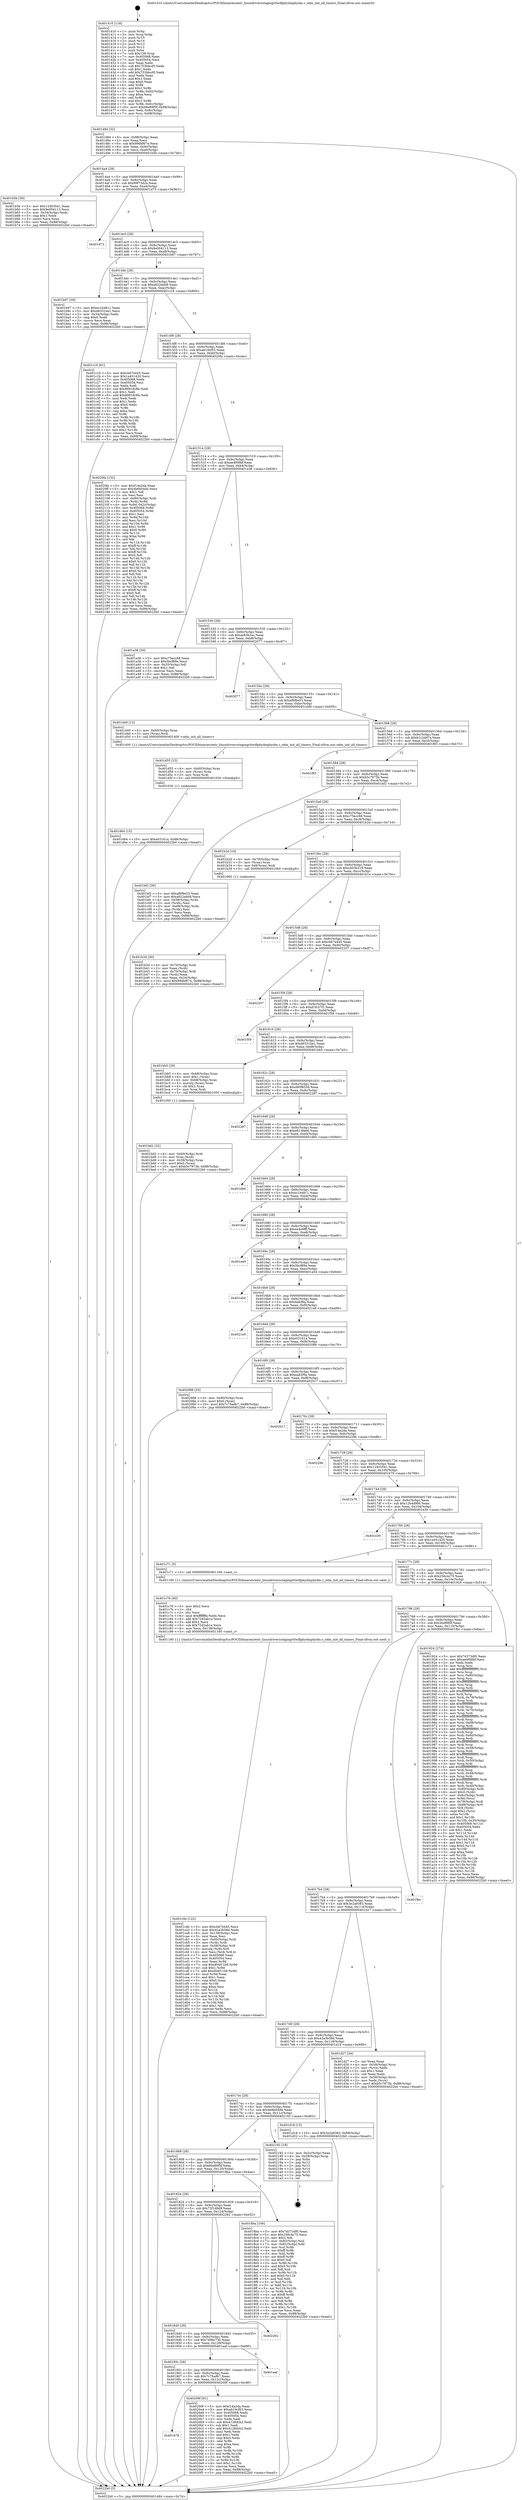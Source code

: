 digraph "0x401410" {
  label = "0x401410 (/mnt/c/Users/mathe/Desktop/tcc/POCII/binaries/extr_linuxdriversstagingrtlwifiphydmphydm.c_odm_init_all_timers_Final-ollvm.out::main(0))"
  labelloc = "t"
  node[shape=record]

  Entry [label="",width=0.3,height=0.3,shape=circle,fillcolor=black,style=filled]
  "0x401484" [label="{
     0x401484 [32]\l
     | [instrs]\l
     &nbsp;&nbsp;0x401484 \<+6\>: mov -0x88(%rbp),%eax\l
     &nbsp;&nbsp;0x40148a \<+2\>: mov %eax,%ecx\l
     &nbsp;&nbsp;0x40148c \<+6\>: sub $0x99dbf674,%ecx\l
     &nbsp;&nbsp;0x401492 \<+6\>: mov %eax,-0x9c(%rbp)\l
     &nbsp;&nbsp;0x401498 \<+6\>: mov %ecx,-0xa0(%rbp)\l
     &nbsp;&nbsp;0x40149e \<+6\>: je 0000000000401b5b \<main+0x74b\>\l
  }"]
  "0x401b5b" [label="{
     0x401b5b [30]\l
     | [instrs]\l
     &nbsp;&nbsp;0x401b5b \<+5\>: mov $0x12403541,%eax\l
     &nbsp;&nbsp;0x401b60 \<+5\>: mov $0x9e004113,%ecx\l
     &nbsp;&nbsp;0x401b65 \<+3\>: mov -0x34(%rbp),%edx\l
     &nbsp;&nbsp;0x401b68 \<+3\>: cmp $0x1,%edx\l
     &nbsp;&nbsp;0x401b6b \<+3\>: cmovl %ecx,%eax\l
     &nbsp;&nbsp;0x401b6e \<+6\>: mov %eax,-0x88(%rbp)\l
     &nbsp;&nbsp;0x401b74 \<+5\>: jmp 00000000004022b0 \<main+0xea0\>\l
  }"]
  "0x4014a4" [label="{
     0x4014a4 [28]\l
     | [instrs]\l
     &nbsp;&nbsp;0x4014a4 \<+5\>: jmp 00000000004014a9 \<main+0x99\>\l
     &nbsp;&nbsp;0x4014a9 \<+6\>: mov -0x9c(%rbp),%eax\l
     &nbsp;&nbsp;0x4014af \<+5\>: sub $0x99f73d2a,%eax\l
     &nbsp;&nbsp;0x4014b4 \<+6\>: mov %eax,-0xa4(%rbp)\l
     &nbsp;&nbsp;0x4014ba \<+6\>: je 0000000000401d73 \<main+0x963\>\l
  }"]
  Exit [label="",width=0.3,height=0.3,shape=circle,fillcolor=black,style=filled,peripheries=2]
  "0x401d73" [label="{
     0x401d73\l
  }", style=dashed]
  "0x4014c0" [label="{
     0x4014c0 [28]\l
     | [instrs]\l
     &nbsp;&nbsp;0x4014c0 \<+5\>: jmp 00000000004014c5 \<main+0xb5\>\l
     &nbsp;&nbsp;0x4014c5 \<+6\>: mov -0x9c(%rbp),%eax\l
     &nbsp;&nbsp;0x4014cb \<+5\>: sub $0x9e004113,%eax\l
     &nbsp;&nbsp;0x4014d0 \<+6\>: mov %eax,-0xa8(%rbp)\l
     &nbsp;&nbsp;0x4014d6 \<+6\>: je 0000000000401b97 \<main+0x787\>\l
  }"]
  "0x401878" [label="{
     0x401878\l
  }", style=dashed]
  "0x401b97" [label="{
     0x401b97 [30]\l
     | [instrs]\l
     &nbsp;&nbsp;0x401b97 \<+5\>: mov $0xec1b4811,%eax\l
     &nbsp;&nbsp;0x401b9c \<+5\>: mov $0xd6331be1,%ecx\l
     &nbsp;&nbsp;0x401ba1 \<+3\>: mov -0x34(%rbp),%edx\l
     &nbsp;&nbsp;0x401ba4 \<+3\>: cmp $0x0,%edx\l
     &nbsp;&nbsp;0x401ba7 \<+3\>: cmove %ecx,%eax\l
     &nbsp;&nbsp;0x401baa \<+6\>: mov %eax,-0x88(%rbp)\l
     &nbsp;&nbsp;0x401bb0 \<+5\>: jmp 00000000004022b0 \<main+0xea0\>\l
  }"]
  "0x4014dc" [label="{
     0x4014dc [28]\l
     | [instrs]\l
     &nbsp;&nbsp;0x4014dc \<+5\>: jmp 00000000004014e1 \<main+0xd1\>\l
     &nbsp;&nbsp;0x4014e1 \<+6\>: mov -0x9c(%rbp),%eax\l
     &nbsp;&nbsp;0x4014e7 \<+5\>: sub $0xa822eb08,%eax\l
     &nbsp;&nbsp;0x4014ec \<+6\>: mov %eax,-0xac(%rbp)\l
     &nbsp;&nbsp;0x4014f2 \<+6\>: je 0000000000401c16 \<main+0x806\>\l
  }"]
  "0x40209f" [label="{
     0x40209f [91]\l
     | [instrs]\l
     &nbsp;&nbsp;0x40209f \<+5\>: mov $0xf14a2da,%eax\l
     &nbsp;&nbsp;0x4020a4 \<+5\>: mov $0xab19cf53,%ecx\l
     &nbsp;&nbsp;0x4020a9 \<+7\>: mov 0x405068,%edx\l
     &nbsp;&nbsp;0x4020b0 \<+7\>: mov 0x405054,%esi\l
     &nbsp;&nbsp;0x4020b7 \<+2\>: mov %edx,%edi\l
     &nbsp;&nbsp;0x4020b9 \<+6\>: sub $0x4128dcb2,%edi\l
     &nbsp;&nbsp;0x4020bf \<+3\>: sub $0x1,%edi\l
     &nbsp;&nbsp;0x4020c2 \<+6\>: add $0x4128dcb2,%edi\l
     &nbsp;&nbsp;0x4020c8 \<+3\>: imul %edi,%edx\l
     &nbsp;&nbsp;0x4020cb \<+3\>: and $0x1,%edx\l
     &nbsp;&nbsp;0x4020ce \<+3\>: cmp $0x0,%edx\l
     &nbsp;&nbsp;0x4020d1 \<+4\>: sete %r8b\l
     &nbsp;&nbsp;0x4020d5 \<+3\>: cmp $0xa,%esi\l
     &nbsp;&nbsp;0x4020d8 \<+4\>: setl %r9b\l
     &nbsp;&nbsp;0x4020dc \<+3\>: mov %r8b,%r10b\l
     &nbsp;&nbsp;0x4020df \<+3\>: and %r9b,%r10b\l
     &nbsp;&nbsp;0x4020e2 \<+3\>: xor %r9b,%r8b\l
     &nbsp;&nbsp;0x4020e5 \<+3\>: or %r8b,%r10b\l
     &nbsp;&nbsp;0x4020e8 \<+4\>: test $0x1,%r10b\l
     &nbsp;&nbsp;0x4020ec \<+3\>: cmovne %ecx,%eax\l
     &nbsp;&nbsp;0x4020ef \<+6\>: mov %eax,-0x88(%rbp)\l
     &nbsp;&nbsp;0x4020f5 \<+5\>: jmp 00000000004022b0 \<main+0xea0\>\l
  }"]
  "0x401c16" [label="{
     0x401c16 [91]\l
     | [instrs]\l
     &nbsp;&nbsp;0x401c16 \<+5\>: mov $0xcb67e445,%eax\l
     &nbsp;&nbsp;0x401c1b \<+5\>: mov $0x1a451420,%ecx\l
     &nbsp;&nbsp;0x401c20 \<+7\>: mov 0x405068,%edx\l
     &nbsp;&nbsp;0x401c27 \<+7\>: mov 0x405054,%esi\l
     &nbsp;&nbsp;0x401c2e \<+2\>: mov %edx,%edi\l
     &nbsp;&nbsp;0x401c30 \<+6\>: sub $0x89918c8b,%edi\l
     &nbsp;&nbsp;0x401c36 \<+3\>: sub $0x1,%edi\l
     &nbsp;&nbsp;0x401c39 \<+6\>: add $0x89918c8b,%edi\l
     &nbsp;&nbsp;0x401c3f \<+3\>: imul %edi,%edx\l
     &nbsp;&nbsp;0x401c42 \<+3\>: and $0x1,%edx\l
     &nbsp;&nbsp;0x401c45 \<+3\>: cmp $0x0,%edx\l
     &nbsp;&nbsp;0x401c48 \<+4\>: sete %r8b\l
     &nbsp;&nbsp;0x401c4c \<+3\>: cmp $0xa,%esi\l
     &nbsp;&nbsp;0x401c4f \<+4\>: setl %r9b\l
     &nbsp;&nbsp;0x401c53 \<+3\>: mov %r8b,%r10b\l
     &nbsp;&nbsp;0x401c56 \<+3\>: and %r9b,%r10b\l
     &nbsp;&nbsp;0x401c59 \<+3\>: xor %r9b,%r8b\l
     &nbsp;&nbsp;0x401c5c \<+3\>: or %r8b,%r10b\l
     &nbsp;&nbsp;0x401c5f \<+4\>: test $0x1,%r10b\l
     &nbsp;&nbsp;0x401c63 \<+3\>: cmovne %ecx,%eax\l
     &nbsp;&nbsp;0x401c66 \<+6\>: mov %eax,-0x88(%rbp)\l
     &nbsp;&nbsp;0x401c6c \<+5\>: jmp 00000000004022b0 \<main+0xea0\>\l
  }"]
  "0x4014f8" [label="{
     0x4014f8 [28]\l
     | [instrs]\l
     &nbsp;&nbsp;0x4014f8 \<+5\>: jmp 00000000004014fd \<main+0xed\>\l
     &nbsp;&nbsp;0x4014fd \<+6\>: mov -0x9c(%rbp),%eax\l
     &nbsp;&nbsp;0x401503 \<+5\>: sub $0xab19cf53,%eax\l
     &nbsp;&nbsp;0x401508 \<+6\>: mov %eax,-0xb0(%rbp)\l
     &nbsp;&nbsp;0x40150e \<+6\>: je 00000000004020fa \<main+0xcea\>\l
  }"]
  "0x40185c" [label="{
     0x40185c [28]\l
     | [instrs]\l
     &nbsp;&nbsp;0x40185c \<+5\>: jmp 0000000000401861 \<main+0x451\>\l
     &nbsp;&nbsp;0x401861 \<+6\>: mov -0x9c(%rbp),%eax\l
     &nbsp;&nbsp;0x401867 \<+5\>: sub $0x7c75adb7,%eax\l
     &nbsp;&nbsp;0x40186c \<+6\>: mov %eax,-0x12c(%rbp)\l
     &nbsp;&nbsp;0x401872 \<+6\>: je 000000000040209f \<main+0xc8f\>\l
  }"]
  "0x4020fa" [label="{
     0x4020fa [152]\l
     | [instrs]\l
     &nbsp;&nbsp;0x4020fa \<+5\>: mov $0xf14a2da,%eax\l
     &nbsp;&nbsp;0x4020ff \<+5\>: mov $0x4b6b04dd,%ecx\l
     &nbsp;&nbsp;0x402104 \<+2\>: mov $0x1,%dl\l
     &nbsp;&nbsp;0x402106 \<+2\>: xor %esi,%esi\l
     &nbsp;&nbsp;0x402108 \<+4\>: mov -0x80(%rbp),%rdi\l
     &nbsp;&nbsp;0x40210c \<+3\>: mov (%rdi),%r8d\l
     &nbsp;&nbsp;0x40210f \<+4\>: mov %r8d,-0x2c(%rbp)\l
     &nbsp;&nbsp;0x402113 \<+8\>: mov 0x405068,%r8d\l
     &nbsp;&nbsp;0x40211b \<+8\>: mov 0x405054,%r9d\l
     &nbsp;&nbsp;0x402123 \<+3\>: sub $0x1,%esi\l
     &nbsp;&nbsp;0x402126 \<+3\>: mov %r8d,%r10d\l
     &nbsp;&nbsp;0x402129 \<+3\>: add %esi,%r10d\l
     &nbsp;&nbsp;0x40212c \<+4\>: imul %r10d,%r8d\l
     &nbsp;&nbsp;0x402130 \<+4\>: and $0x1,%r8d\l
     &nbsp;&nbsp;0x402134 \<+4\>: cmp $0x0,%r8d\l
     &nbsp;&nbsp;0x402138 \<+4\>: sete %r11b\l
     &nbsp;&nbsp;0x40213c \<+4\>: cmp $0xa,%r9d\l
     &nbsp;&nbsp;0x402140 \<+3\>: setl %bl\l
     &nbsp;&nbsp;0x402143 \<+3\>: mov %r11b,%r14b\l
     &nbsp;&nbsp;0x402146 \<+4\>: xor $0xff,%r14b\l
     &nbsp;&nbsp;0x40214a \<+3\>: mov %bl,%r15b\l
     &nbsp;&nbsp;0x40214d \<+4\>: xor $0xff,%r15b\l
     &nbsp;&nbsp;0x402151 \<+3\>: xor $0x0,%dl\l
     &nbsp;&nbsp;0x402154 \<+3\>: mov %r14b,%r12b\l
     &nbsp;&nbsp;0x402157 \<+4\>: and $0x0,%r12b\l
     &nbsp;&nbsp;0x40215b \<+3\>: and %dl,%r11b\l
     &nbsp;&nbsp;0x40215e \<+3\>: mov %r15b,%r13b\l
     &nbsp;&nbsp;0x402161 \<+4\>: and $0x0,%r13b\l
     &nbsp;&nbsp;0x402165 \<+2\>: and %dl,%bl\l
     &nbsp;&nbsp;0x402167 \<+3\>: or %r11b,%r12b\l
     &nbsp;&nbsp;0x40216a \<+3\>: or %bl,%r13b\l
     &nbsp;&nbsp;0x40216d \<+3\>: xor %r13b,%r12b\l
     &nbsp;&nbsp;0x402170 \<+3\>: or %r15b,%r14b\l
     &nbsp;&nbsp;0x402173 \<+4\>: xor $0xff,%r14b\l
     &nbsp;&nbsp;0x402177 \<+3\>: or $0x0,%dl\l
     &nbsp;&nbsp;0x40217a \<+3\>: and %dl,%r14b\l
     &nbsp;&nbsp;0x40217d \<+3\>: or %r14b,%r12b\l
     &nbsp;&nbsp;0x402180 \<+4\>: test $0x1,%r12b\l
     &nbsp;&nbsp;0x402184 \<+3\>: cmovne %ecx,%eax\l
     &nbsp;&nbsp;0x402187 \<+6\>: mov %eax,-0x88(%rbp)\l
     &nbsp;&nbsp;0x40218d \<+5\>: jmp 00000000004022b0 \<main+0xea0\>\l
  }"]
  "0x401514" [label="{
     0x401514 [28]\l
     | [instrs]\l
     &nbsp;&nbsp;0x401514 \<+5\>: jmp 0000000000401519 \<main+0x109\>\l
     &nbsp;&nbsp;0x401519 \<+6\>: mov -0x9c(%rbp),%eax\l
     &nbsp;&nbsp;0x40151f \<+5\>: sub $0xae4f09bf,%eax\l
     &nbsp;&nbsp;0x401524 \<+6\>: mov %eax,-0xb4(%rbp)\l
     &nbsp;&nbsp;0x40152a \<+6\>: je 0000000000401a36 \<main+0x626\>\l
  }"]
  "0x401aaf" [label="{
     0x401aaf\l
  }", style=dashed]
  "0x401a36" [label="{
     0x401a36 [30]\l
     | [instrs]\l
     &nbsp;&nbsp;0x401a36 \<+5\>: mov $0xc75ecc68,%eax\l
     &nbsp;&nbsp;0x401a3b \<+5\>: mov $0x5bcf89e,%ecx\l
     &nbsp;&nbsp;0x401a40 \<+3\>: mov -0x35(%rbp),%dl\l
     &nbsp;&nbsp;0x401a43 \<+3\>: test $0x1,%dl\l
     &nbsp;&nbsp;0x401a46 \<+3\>: cmovne %ecx,%eax\l
     &nbsp;&nbsp;0x401a49 \<+6\>: mov %eax,-0x88(%rbp)\l
     &nbsp;&nbsp;0x401a4f \<+5\>: jmp 00000000004022b0 \<main+0xea0\>\l
  }"]
  "0x401530" [label="{
     0x401530 [28]\l
     | [instrs]\l
     &nbsp;&nbsp;0x401530 \<+5\>: jmp 0000000000401535 \<main+0x125\>\l
     &nbsp;&nbsp;0x401535 \<+6\>: mov -0x9c(%rbp),%eax\l
     &nbsp;&nbsp;0x40153b \<+5\>: sub $0xae65b3ac,%eax\l
     &nbsp;&nbsp;0x401540 \<+6\>: mov %eax,-0xb8(%rbp)\l
     &nbsp;&nbsp;0x401546 \<+6\>: je 0000000000402077 \<main+0xc67\>\l
  }"]
  "0x401840" [label="{
     0x401840 [28]\l
     | [instrs]\l
     &nbsp;&nbsp;0x401840 \<+5\>: jmp 0000000000401845 \<main+0x435\>\l
     &nbsp;&nbsp;0x401845 \<+6\>: mov -0x9c(%rbp),%eax\l
     &nbsp;&nbsp;0x40184b \<+5\>: sub $0x749bc730,%eax\l
     &nbsp;&nbsp;0x401850 \<+6\>: mov %eax,-0x128(%rbp)\l
     &nbsp;&nbsp;0x401856 \<+6\>: je 0000000000401aaf \<main+0x69f\>\l
  }"]
  "0x402077" [label="{
     0x402077\l
  }", style=dashed]
  "0x40154c" [label="{
     0x40154c [28]\l
     | [instrs]\l
     &nbsp;&nbsp;0x40154c \<+5\>: jmp 0000000000401551 \<main+0x141\>\l
     &nbsp;&nbsp;0x401551 \<+6\>: mov -0x9c(%rbp),%eax\l
     &nbsp;&nbsp;0x401557 \<+5\>: sub $0xaf6f6e53,%eax\l
     &nbsp;&nbsp;0x40155c \<+6\>: mov %eax,-0xbc(%rbp)\l
     &nbsp;&nbsp;0x401562 \<+6\>: je 0000000000401d49 \<main+0x939\>\l
  }"]
  "0x402262" [label="{
     0x402262\l
  }", style=dashed]
  "0x401d49" [label="{
     0x401d49 [12]\l
     | [instrs]\l
     &nbsp;&nbsp;0x401d49 \<+4\>: mov -0x60(%rbp),%rax\l
     &nbsp;&nbsp;0x401d4d \<+3\>: mov (%rax),%rdi\l
     &nbsp;&nbsp;0x401d50 \<+5\>: call 0000000000401400 \<odm_init_all_timers\>\l
     | [calls]\l
     &nbsp;&nbsp;0x401400 \{1\} (/mnt/c/Users/mathe/Desktop/tcc/POCII/binaries/extr_linuxdriversstagingrtlwifiphydmphydm.c_odm_init_all_timers_Final-ollvm.out::odm_init_all_timers)\l
  }"]
  "0x401568" [label="{
     0x401568 [28]\l
     | [instrs]\l
     &nbsp;&nbsp;0x401568 \<+5\>: jmp 000000000040156d \<main+0x15d\>\l
     &nbsp;&nbsp;0x40156d \<+6\>: mov -0x9c(%rbp),%eax\l
     &nbsp;&nbsp;0x401573 \<+5\>: sub $0xb1c2dd7a,%eax\l
     &nbsp;&nbsp;0x401578 \<+6\>: mov %eax,-0xc0(%rbp)\l
     &nbsp;&nbsp;0x40157e \<+6\>: je 0000000000401f83 \<main+0xb73\>\l
  }"]
  "0x401d64" [label="{
     0x401d64 [15]\l
     | [instrs]\l
     &nbsp;&nbsp;0x401d64 \<+10\>: movl $0xe03161a,-0x88(%rbp)\l
     &nbsp;&nbsp;0x401d6e \<+5\>: jmp 00000000004022b0 \<main+0xea0\>\l
  }"]
  "0x401f83" [label="{
     0x401f83\l
  }", style=dashed]
  "0x401584" [label="{
     0x401584 [28]\l
     | [instrs]\l
     &nbsp;&nbsp;0x401584 \<+5\>: jmp 0000000000401589 \<main+0x179\>\l
     &nbsp;&nbsp;0x401589 \<+6\>: mov -0x9c(%rbp),%eax\l
     &nbsp;&nbsp;0x40158f \<+5\>: sub $0xb5c7973b,%eax\l
     &nbsp;&nbsp;0x401594 \<+6\>: mov %eax,-0xc4(%rbp)\l
     &nbsp;&nbsp;0x40159a \<+6\>: je 0000000000401bf2 \<main+0x7e2\>\l
  }"]
  "0x401d55" [label="{
     0x401d55 [15]\l
     | [instrs]\l
     &nbsp;&nbsp;0x401d55 \<+4\>: mov -0x60(%rbp),%rax\l
     &nbsp;&nbsp;0x401d59 \<+3\>: mov (%rax),%rax\l
     &nbsp;&nbsp;0x401d5c \<+3\>: mov %rax,%rdi\l
     &nbsp;&nbsp;0x401d5f \<+5\>: call 0000000000401030 \<free@plt\>\l
     | [calls]\l
     &nbsp;&nbsp;0x401030 \{1\} (unknown)\l
  }"]
  "0x401bf2" [label="{
     0x401bf2 [36]\l
     | [instrs]\l
     &nbsp;&nbsp;0x401bf2 \<+5\>: mov $0xaf6f6e53,%eax\l
     &nbsp;&nbsp;0x401bf7 \<+5\>: mov $0xa822eb08,%ecx\l
     &nbsp;&nbsp;0x401bfc \<+4\>: mov -0x58(%rbp),%rdx\l
     &nbsp;&nbsp;0x401c00 \<+2\>: mov (%rdx),%esi\l
     &nbsp;&nbsp;0x401c02 \<+4\>: mov -0x68(%rbp),%rdx\l
     &nbsp;&nbsp;0x401c06 \<+2\>: cmp (%rdx),%esi\l
     &nbsp;&nbsp;0x401c08 \<+3\>: cmovl %ecx,%eax\l
     &nbsp;&nbsp;0x401c0b \<+6\>: mov %eax,-0x88(%rbp)\l
     &nbsp;&nbsp;0x401c11 \<+5\>: jmp 00000000004022b0 \<main+0xea0\>\l
  }"]
  "0x4015a0" [label="{
     0x4015a0 [28]\l
     | [instrs]\l
     &nbsp;&nbsp;0x4015a0 \<+5\>: jmp 00000000004015a5 \<main+0x195\>\l
     &nbsp;&nbsp;0x4015a5 \<+6\>: mov -0x9c(%rbp),%eax\l
     &nbsp;&nbsp;0x4015ab \<+5\>: sub $0xc75ecc68,%eax\l
     &nbsp;&nbsp;0x4015b0 \<+6\>: mov %eax,-0xc8(%rbp)\l
     &nbsp;&nbsp;0x4015b6 \<+6\>: je 0000000000401b2d \<main+0x71d\>\l
  }"]
  "0x401c9e" [label="{
     0x401c9e [122]\l
     | [instrs]\l
     &nbsp;&nbsp;0x401c9e \<+5\>: mov $0xcb67e445,%ecx\l
     &nbsp;&nbsp;0x401ca3 \<+5\>: mov $0x42a3b58d,%edx\l
     &nbsp;&nbsp;0x401ca8 \<+6\>: mov -0x138(%rbp),%esi\l
     &nbsp;&nbsp;0x401cae \<+3\>: imul %eax,%esi\l
     &nbsp;&nbsp;0x401cb1 \<+4\>: mov -0x60(%rbp),%rdi\l
     &nbsp;&nbsp;0x401cb5 \<+3\>: mov (%rdi),%rdi\l
     &nbsp;&nbsp;0x401cb8 \<+4\>: mov -0x58(%rbp),%r8\l
     &nbsp;&nbsp;0x401cbc \<+3\>: movslq (%r8),%r8\l
     &nbsp;&nbsp;0x401cbf \<+4\>: mov %esi,(%rdi,%r8,4)\l
     &nbsp;&nbsp;0x401cc3 \<+7\>: mov 0x405068,%eax\l
     &nbsp;&nbsp;0x401cca \<+7\>: mov 0x405054,%esi\l
     &nbsp;&nbsp;0x401cd1 \<+3\>: mov %eax,%r9d\l
     &nbsp;&nbsp;0x401cd4 \<+7\>: sub $0xd04f11b9,%r9d\l
     &nbsp;&nbsp;0x401cdb \<+4\>: sub $0x1,%r9d\l
     &nbsp;&nbsp;0x401cdf \<+7\>: add $0xd04f11b9,%r9d\l
     &nbsp;&nbsp;0x401ce6 \<+4\>: imul %r9d,%eax\l
     &nbsp;&nbsp;0x401cea \<+3\>: and $0x1,%eax\l
     &nbsp;&nbsp;0x401ced \<+3\>: cmp $0x0,%eax\l
     &nbsp;&nbsp;0x401cf0 \<+4\>: sete %r10b\l
     &nbsp;&nbsp;0x401cf4 \<+3\>: cmp $0xa,%esi\l
     &nbsp;&nbsp;0x401cf7 \<+4\>: setl %r11b\l
     &nbsp;&nbsp;0x401cfb \<+3\>: mov %r10b,%bl\l
     &nbsp;&nbsp;0x401cfe \<+3\>: and %r11b,%bl\l
     &nbsp;&nbsp;0x401d01 \<+3\>: xor %r11b,%r10b\l
     &nbsp;&nbsp;0x401d04 \<+3\>: or %r10b,%bl\l
     &nbsp;&nbsp;0x401d07 \<+3\>: test $0x1,%bl\l
     &nbsp;&nbsp;0x401d0a \<+3\>: cmovne %edx,%ecx\l
     &nbsp;&nbsp;0x401d0d \<+6\>: mov %ecx,-0x88(%rbp)\l
     &nbsp;&nbsp;0x401d13 \<+5\>: jmp 00000000004022b0 \<main+0xea0\>\l
  }"]
  "0x401b2d" [label="{
     0x401b2d [16]\l
     | [instrs]\l
     &nbsp;&nbsp;0x401b2d \<+4\>: mov -0x78(%rbp),%rax\l
     &nbsp;&nbsp;0x401b31 \<+3\>: mov (%rax),%rax\l
     &nbsp;&nbsp;0x401b34 \<+4\>: mov 0x8(%rax),%rdi\l
     &nbsp;&nbsp;0x401b38 \<+5\>: call 0000000000401060 \<atoi@plt\>\l
     | [calls]\l
     &nbsp;&nbsp;0x401060 \{1\} (unknown)\l
  }"]
  "0x4015bc" [label="{
     0x4015bc [28]\l
     | [instrs]\l
     &nbsp;&nbsp;0x4015bc \<+5\>: jmp 00000000004015c1 \<main+0x1b1\>\l
     &nbsp;&nbsp;0x4015c1 \<+6\>: mov -0x9c(%rbp),%eax\l
     &nbsp;&nbsp;0x4015c7 \<+5\>: sub $0xcb03b219,%eax\l
     &nbsp;&nbsp;0x4015cc \<+6\>: mov %eax,-0xcc(%rbp)\l
     &nbsp;&nbsp;0x4015d2 \<+6\>: je 0000000000401b1e \<main+0x70e\>\l
  }"]
  "0x401c76" [label="{
     0x401c76 [40]\l
     | [instrs]\l
     &nbsp;&nbsp;0x401c76 \<+5\>: mov $0x2,%ecx\l
     &nbsp;&nbsp;0x401c7b \<+1\>: cltd\l
     &nbsp;&nbsp;0x401c7c \<+2\>: idiv %ecx\l
     &nbsp;&nbsp;0x401c7e \<+6\>: imul $0xfffffffe,%edx,%ecx\l
     &nbsp;&nbsp;0x401c84 \<+6\>: add $0x72d2ab1e,%ecx\l
     &nbsp;&nbsp;0x401c8a \<+3\>: add $0x1,%ecx\l
     &nbsp;&nbsp;0x401c8d \<+6\>: sub $0x72d2ab1e,%ecx\l
     &nbsp;&nbsp;0x401c93 \<+6\>: mov %ecx,-0x138(%rbp)\l
     &nbsp;&nbsp;0x401c99 \<+5\>: call 0000000000401160 \<next_i\>\l
     | [calls]\l
     &nbsp;&nbsp;0x401160 \{1\} (/mnt/c/Users/mathe/Desktop/tcc/POCII/binaries/extr_linuxdriversstagingrtlwifiphydmphydm.c_odm_init_all_timers_Final-ollvm.out::next_i)\l
  }"]
  "0x401b1e" [label="{
     0x401b1e\l
  }", style=dashed]
  "0x4015d8" [label="{
     0x4015d8 [28]\l
     | [instrs]\l
     &nbsp;&nbsp;0x4015d8 \<+5\>: jmp 00000000004015dd \<main+0x1cd\>\l
     &nbsp;&nbsp;0x4015dd \<+6\>: mov -0x9c(%rbp),%eax\l
     &nbsp;&nbsp;0x4015e3 \<+5\>: sub $0xcb67e445,%eax\l
     &nbsp;&nbsp;0x4015e8 \<+6\>: mov %eax,-0xd0(%rbp)\l
     &nbsp;&nbsp;0x4015ee \<+6\>: je 0000000000402207 \<main+0xdf7\>\l
  }"]
  "0x401bd2" [label="{
     0x401bd2 [32]\l
     | [instrs]\l
     &nbsp;&nbsp;0x401bd2 \<+4\>: mov -0x60(%rbp),%rdi\l
     &nbsp;&nbsp;0x401bd6 \<+3\>: mov %rax,(%rdi)\l
     &nbsp;&nbsp;0x401bd9 \<+4\>: mov -0x58(%rbp),%rax\l
     &nbsp;&nbsp;0x401bdd \<+6\>: movl $0x0,(%rax)\l
     &nbsp;&nbsp;0x401be3 \<+10\>: movl $0xb5c7973b,-0x88(%rbp)\l
     &nbsp;&nbsp;0x401bed \<+5\>: jmp 00000000004022b0 \<main+0xea0\>\l
  }"]
  "0x402207" [label="{
     0x402207\l
  }", style=dashed]
  "0x4015f4" [label="{
     0x4015f4 [28]\l
     | [instrs]\l
     &nbsp;&nbsp;0x4015f4 \<+5\>: jmp 00000000004015f9 \<main+0x1e9\>\l
     &nbsp;&nbsp;0x4015f9 \<+6\>: mov -0x9c(%rbp),%eax\l
     &nbsp;&nbsp;0x4015ff \<+5\>: sub $0xd1fc37f1,%eax\l
     &nbsp;&nbsp;0x401604 \<+6\>: mov %eax,-0xd4(%rbp)\l
     &nbsp;&nbsp;0x40160a \<+6\>: je 0000000000401f59 \<main+0xb49\>\l
  }"]
  "0x401b3d" [label="{
     0x401b3d [30]\l
     | [instrs]\l
     &nbsp;&nbsp;0x401b3d \<+4\>: mov -0x70(%rbp),%rdi\l
     &nbsp;&nbsp;0x401b41 \<+2\>: mov %eax,(%rdi)\l
     &nbsp;&nbsp;0x401b43 \<+4\>: mov -0x70(%rbp),%rdi\l
     &nbsp;&nbsp;0x401b47 \<+2\>: mov (%rdi),%eax\l
     &nbsp;&nbsp;0x401b49 \<+3\>: mov %eax,-0x34(%rbp)\l
     &nbsp;&nbsp;0x401b4c \<+10\>: movl $0x99dbf674,-0x88(%rbp)\l
     &nbsp;&nbsp;0x401b56 \<+5\>: jmp 00000000004022b0 \<main+0xea0\>\l
  }"]
  "0x401f59" [label="{
     0x401f59\l
  }", style=dashed]
  "0x401610" [label="{
     0x401610 [28]\l
     | [instrs]\l
     &nbsp;&nbsp;0x401610 \<+5\>: jmp 0000000000401615 \<main+0x205\>\l
     &nbsp;&nbsp;0x401615 \<+6\>: mov -0x9c(%rbp),%eax\l
     &nbsp;&nbsp;0x40161b \<+5\>: sub $0xd6331be1,%eax\l
     &nbsp;&nbsp;0x401620 \<+6\>: mov %eax,-0xd8(%rbp)\l
     &nbsp;&nbsp;0x401626 \<+6\>: je 0000000000401bb5 \<main+0x7a5\>\l
  }"]
  "0x401410" [label="{
     0x401410 [116]\l
     | [instrs]\l
     &nbsp;&nbsp;0x401410 \<+1\>: push %rbp\l
     &nbsp;&nbsp;0x401411 \<+3\>: mov %rsp,%rbp\l
     &nbsp;&nbsp;0x401414 \<+2\>: push %r15\l
     &nbsp;&nbsp;0x401416 \<+2\>: push %r14\l
     &nbsp;&nbsp;0x401418 \<+2\>: push %r13\l
     &nbsp;&nbsp;0x40141a \<+2\>: push %r12\l
     &nbsp;&nbsp;0x40141c \<+1\>: push %rbx\l
     &nbsp;&nbsp;0x40141d \<+7\>: sub $0x138,%rsp\l
     &nbsp;&nbsp;0x401424 \<+7\>: mov 0x405068,%eax\l
     &nbsp;&nbsp;0x40142b \<+7\>: mov 0x405054,%ecx\l
     &nbsp;&nbsp;0x401432 \<+2\>: mov %eax,%edx\l
     &nbsp;&nbsp;0x401434 \<+6\>: sub $0x753bbcd5,%edx\l
     &nbsp;&nbsp;0x40143a \<+3\>: sub $0x1,%edx\l
     &nbsp;&nbsp;0x40143d \<+6\>: add $0x753bbcd5,%edx\l
     &nbsp;&nbsp;0x401443 \<+3\>: imul %edx,%eax\l
     &nbsp;&nbsp;0x401446 \<+3\>: and $0x1,%eax\l
     &nbsp;&nbsp;0x401449 \<+3\>: cmp $0x0,%eax\l
     &nbsp;&nbsp;0x40144c \<+4\>: sete %r8b\l
     &nbsp;&nbsp;0x401450 \<+4\>: and $0x1,%r8b\l
     &nbsp;&nbsp;0x401454 \<+7\>: mov %r8b,-0x82(%rbp)\l
     &nbsp;&nbsp;0x40145b \<+3\>: cmp $0xa,%ecx\l
     &nbsp;&nbsp;0x40145e \<+4\>: setl %r8b\l
     &nbsp;&nbsp;0x401462 \<+4\>: and $0x1,%r8b\l
     &nbsp;&nbsp;0x401466 \<+7\>: mov %r8b,-0x81(%rbp)\l
     &nbsp;&nbsp;0x40146d \<+10\>: movl $0x66e89f5f,-0x88(%rbp)\l
     &nbsp;&nbsp;0x401477 \<+6\>: mov %edi,-0x8c(%rbp)\l
     &nbsp;&nbsp;0x40147d \<+7\>: mov %rsi,-0x98(%rbp)\l
  }"]
  "0x401bb5" [label="{
     0x401bb5 [29]\l
     | [instrs]\l
     &nbsp;&nbsp;0x401bb5 \<+4\>: mov -0x68(%rbp),%rax\l
     &nbsp;&nbsp;0x401bb9 \<+6\>: movl $0x1,(%rax)\l
     &nbsp;&nbsp;0x401bbf \<+4\>: mov -0x68(%rbp),%rax\l
     &nbsp;&nbsp;0x401bc3 \<+3\>: movslq (%rax),%rax\l
     &nbsp;&nbsp;0x401bc6 \<+4\>: shl $0x2,%rax\l
     &nbsp;&nbsp;0x401bca \<+3\>: mov %rax,%rdi\l
     &nbsp;&nbsp;0x401bcd \<+5\>: call 0000000000401050 \<malloc@plt\>\l
     | [calls]\l
     &nbsp;&nbsp;0x401050 \{1\} (unknown)\l
  }"]
  "0x40162c" [label="{
     0x40162c [28]\l
     | [instrs]\l
     &nbsp;&nbsp;0x40162c \<+5\>: jmp 0000000000401631 \<main+0x221\>\l
     &nbsp;&nbsp;0x401631 \<+6\>: mov -0x9c(%rbp),%eax\l
     &nbsp;&nbsp;0x401637 \<+5\>: sub $0xd90f8558,%eax\l
     &nbsp;&nbsp;0x40163c \<+6\>: mov %eax,-0xdc(%rbp)\l
     &nbsp;&nbsp;0x401642 \<+6\>: je 0000000000402287 \<main+0xe77\>\l
  }"]
  "0x4022b0" [label="{
     0x4022b0 [5]\l
     | [instrs]\l
     &nbsp;&nbsp;0x4022b0 \<+5\>: jmp 0000000000401484 \<main+0x74\>\l
  }"]
  "0x402287" [label="{
     0x402287\l
  }", style=dashed]
  "0x401648" [label="{
     0x401648 [28]\l
     | [instrs]\l
     &nbsp;&nbsp;0x401648 \<+5\>: jmp 000000000040164d \<main+0x23d\>\l
     &nbsp;&nbsp;0x40164d \<+6\>: mov -0x9c(%rbp),%eax\l
     &nbsp;&nbsp;0x401653 \<+5\>: sub $0xe813fa66,%eax\l
     &nbsp;&nbsp;0x401658 \<+6\>: mov %eax,-0xe0(%rbp)\l
     &nbsp;&nbsp;0x40165e \<+6\>: je 0000000000401db0 \<main+0x9a0\>\l
  }"]
  "0x401824" [label="{
     0x401824 [28]\l
     | [instrs]\l
     &nbsp;&nbsp;0x401824 \<+5\>: jmp 0000000000401829 \<main+0x419\>\l
     &nbsp;&nbsp;0x401829 \<+6\>: mov -0x9c(%rbp),%eax\l
     &nbsp;&nbsp;0x40182f \<+5\>: sub $0x72f1d8d9,%eax\l
     &nbsp;&nbsp;0x401834 \<+6\>: mov %eax,-0x124(%rbp)\l
     &nbsp;&nbsp;0x40183a \<+6\>: je 0000000000402262 \<main+0xe52\>\l
  }"]
  "0x401db0" [label="{
     0x401db0\l
  }", style=dashed]
  "0x401664" [label="{
     0x401664 [28]\l
     | [instrs]\l
     &nbsp;&nbsp;0x401664 \<+5\>: jmp 0000000000401669 \<main+0x259\>\l
     &nbsp;&nbsp;0x401669 \<+6\>: mov -0x9c(%rbp),%eax\l
     &nbsp;&nbsp;0x40166f \<+5\>: sub $0xec1b4811,%eax\l
     &nbsp;&nbsp;0x401674 \<+6\>: mov %eax,-0xe4(%rbp)\l
     &nbsp;&nbsp;0x40167a \<+6\>: je 0000000000401fad \<main+0xb9d\>\l
  }"]
  "0x4018ba" [label="{
     0x4018ba [106]\l
     | [instrs]\l
     &nbsp;&nbsp;0x4018ba \<+5\>: mov $0x7d373df0,%eax\l
     &nbsp;&nbsp;0x4018bf \<+5\>: mov $0x256c4c75,%ecx\l
     &nbsp;&nbsp;0x4018c4 \<+2\>: mov $0x1,%dl\l
     &nbsp;&nbsp;0x4018c6 \<+7\>: mov -0x82(%rbp),%sil\l
     &nbsp;&nbsp;0x4018cd \<+7\>: mov -0x81(%rbp),%dil\l
     &nbsp;&nbsp;0x4018d4 \<+3\>: mov %sil,%r8b\l
     &nbsp;&nbsp;0x4018d7 \<+4\>: xor $0xff,%r8b\l
     &nbsp;&nbsp;0x4018db \<+3\>: mov %dil,%r9b\l
     &nbsp;&nbsp;0x4018de \<+4\>: xor $0xff,%r9b\l
     &nbsp;&nbsp;0x4018e2 \<+3\>: xor $0x0,%dl\l
     &nbsp;&nbsp;0x4018e5 \<+3\>: mov %r8b,%r10b\l
     &nbsp;&nbsp;0x4018e8 \<+4\>: and $0x0,%r10b\l
     &nbsp;&nbsp;0x4018ec \<+3\>: and %dl,%sil\l
     &nbsp;&nbsp;0x4018ef \<+3\>: mov %r9b,%r11b\l
     &nbsp;&nbsp;0x4018f2 \<+4\>: and $0x0,%r11b\l
     &nbsp;&nbsp;0x4018f6 \<+3\>: and %dl,%dil\l
     &nbsp;&nbsp;0x4018f9 \<+3\>: or %sil,%r10b\l
     &nbsp;&nbsp;0x4018fc \<+3\>: or %dil,%r11b\l
     &nbsp;&nbsp;0x4018ff \<+3\>: xor %r11b,%r10b\l
     &nbsp;&nbsp;0x401902 \<+3\>: or %r9b,%r8b\l
     &nbsp;&nbsp;0x401905 \<+4\>: xor $0xff,%r8b\l
     &nbsp;&nbsp;0x401909 \<+3\>: or $0x0,%dl\l
     &nbsp;&nbsp;0x40190c \<+3\>: and %dl,%r8b\l
     &nbsp;&nbsp;0x40190f \<+3\>: or %r8b,%r10b\l
     &nbsp;&nbsp;0x401912 \<+4\>: test $0x1,%r10b\l
     &nbsp;&nbsp;0x401916 \<+3\>: cmovne %ecx,%eax\l
     &nbsp;&nbsp;0x401919 \<+6\>: mov %eax,-0x88(%rbp)\l
     &nbsp;&nbsp;0x40191f \<+5\>: jmp 00000000004022b0 \<main+0xea0\>\l
  }"]
  "0x401fad" [label="{
     0x401fad\l
  }", style=dashed]
  "0x401680" [label="{
     0x401680 [28]\l
     | [instrs]\l
     &nbsp;&nbsp;0x401680 \<+5\>: jmp 0000000000401685 \<main+0x275\>\l
     &nbsp;&nbsp;0x401685 \<+6\>: mov -0x9c(%rbp),%eax\l
     &nbsp;&nbsp;0x40168b \<+5\>: sub $0xee4e9fff,%eax\l
     &nbsp;&nbsp;0x401690 \<+6\>: mov %eax,-0xe8(%rbp)\l
     &nbsp;&nbsp;0x401696 \<+6\>: je 0000000000401ee0 \<main+0xad0\>\l
  }"]
  "0x401808" [label="{
     0x401808 [28]\l
     | [instrs]\l
     &nbsp;&nbsp;0x401808 \<+5\>: jmp 000000000040180d \<main+0x3fd\>\l
     &nbsp;&nbsp;0x40180d \<+6\>: mov -0x9c(%rbp),%eax\l
     &nbsp;&nbsp;0x401813 \<+5\>: sub $0x66e89f5f,%eax\l
     &nbsp;&nbsp;0x401818 \<+6\>: mov %eax,-0x120(%rbp)\l
     &nbsp;&nbsp;0x40181e \<+6\>: je 00000000004018ba \<main+0x4aa\>\l
  }"]
  "0x401ee0" [label="{
     0x401ee0\l
  }", style=dashed]
  "0x40169c" [label="{
     0x40169c [28]\l
     | [instrs]\l
     &nbsp;&nbsp;0x40169c \<+5\>: jmp 00000000004016a1 \<main+0x291\>\l
     &nbsp;&nbsp;0x4016a1 \<+6\>: mov -0x9c(%rbp),%eax\l
     &nbsp;&nbsp;0x4016a7 \<+5\>: sub $0x5bcf89e,%eax\l
     &nbsp;&nbsp;0x4016ac \<+6\>: mov %eax,-0xec(%rbp)\l
     &nbsp;&nbsp;0x4016b2 \<+6\>: je 0000000000401a54 \<main+0x644\>\l
  }"]
  "0x402192" [label="{
     0x402192 [18]\l
     | [instrs]\l
     &nbsp;&nbsp;0x402192 \<+3\>: mov -0x2c(%rbp),%eax\l
     &nbsp;&nbsp;0x402195 \<+4\>: lea -0x28(%rbp),%rsp\l
     &nbsp;&nbsp;0x402199 \<+1\>: pop %rbx\l
     &nbsp;&nbsp;0x40219a \<+2\>: pop %r12\l
     &nbsp;&nbsp;0x40219c \<+2\>: pop %r13\l
     &nbsp;&nbsp;0x40219e \<+2\>: pop %r14\l
     &nbsp;&nbsp;0x4021a0 \<+2\>: pop %r15\l
     &nbsp;&nbsp;0x4021a2 \<+1\>: pop %rbp\l
     &nbsp;&nbsp;0x4021a3 \<+1\>: ret\l
  }"]
  "0x401a54" [label="{
     0x401a54\l
  }", style=dashed]
  "0x4016b8" [label="{
     0x4016b8 [28]\l
     | [instrs]\l
     &nbsp;&nbsp;0x4016b8 \<+5\>: jmp 00000000004016bd \<main+0x2ad\>\l
     &nbsp;&nbsp;0x4016bd \<+6\>: mov -0x9c(%rbp),%eax\l
     &nbsp;&nbsp;0x4016c3 \<+5\>: sub $0xdafcf9a,%eax\l
     &nbsp;&nbsp;0x4016c8 \<+6\>: mov %eax,-0xf0(%rbp)\l
     &nbsp;&nbsp;0x4016ce \<+6\>: je 00000000004021e9 \<main+0xdd9\>\l
  }"]
  "0x4017ec" [label="{
     0x4017ec [28]\l
     | [instrs]\l
     &nbsp;&nbsp;0x4017ec \<+5\>: jmp 00000000004017f1 \<main+0x3e1\>\l
     &nbsp;&nbsp;0x4017f1 \<+6\>: mov -0x9c(%rbp),%eax\l
     &nbsp;&nbsp;0x4017f7 \<+5\>: sub $0x4b6b04dd,%eax\l
     &nbsp;&nbsp;0x4017fc \<+6\>: mov %eax,-0x11c(%rbp)\l
     &nbsp;&nbsp;0x401802 \<+6\>: je 0000000000402192 \<main+0xd82\>\l
  }"]
  "0x4021e9" [label="{
     0x4021e9\l
  }", style=dashed]
  "0x4016d4" [label="{
     0x4016d4 [28]\l
     | [instrs]\l
     &nbsp;&nbsp;0x4016d4 \<+5\>: jmp 00000000004016d9 \<main+0x2c9\>\l
     &nbsp;&nbsp;0x4016d9 \<+6\>: mov -0x9c(%rbp),%eax\l
     &nbsp;&nbsp;0x4016df \<+5\>: sub $0xe03161a,%eax\l
     &nbsp;&nbsp;0x4016e4 \<+6\>: mov %eax,-0xf4(%rbp)\l
     &nbsp;&nbsp;0x4016ea \<+6\>: je 0000000000402086 \<main+0xc76\>\l
  }"]
  "0x401d18" [label="{
     0x401d18 [15]\l
     | [instrs]\l
     &nbsp;&nbsp;0x401d18 \<+10\>: movl $0x3e2a9383,-0x88(%rbp)\l
     &nbsp;&nbsp;0x401d22 \<+5\>: jmp 00000000004022b0 \<main+0xea0\>\l
  }"]
  "0x402086" [label="{
     0x402086 [25]\l
     | [instrs]\l
     &nbsp;&nbsp;0x402086 \<+4\>: mov -0x80(%rbp),%rax\l
     &nbsp;&nbsp;0x40208a \<+6\>: movl $0x0,(%rax)\l
     &nbsp;&nbsp;0x402090 \<+10\>: movl $0x7c75adb7,-0x88(%rbp)\l
     &nbsp;&nbsp;0x40209a \<+5\>: jmp 00000000004022b0 \<main+0xea0\>\l
  }"]
  "0x4016f0" [label="{
     0x4016f0 [28]\l
     | [instrs]\l
     &nbsp;&nbsp;0x4016f0 \<+5\>: jmp 00000000004016f5 \<main+0x2e5\>\l
     &nbsp;&nbsp;0x4016f5 \<+6\>: mov -0x9c(%rbp),%eax\l
     &nbsp;&nbsp;0x4016fb \<+5\>: sub $0xea83f5e,%eax\l
     &nbsp;&nbsp;0x401700 \<+6\>: mov %eax,-0xf8(%rbp)\l
     &nbsp;&nbsp;0x401706 \<+6\>: je 0000000000402017 \<main+0xc07\>\l
  }"]
  "0x4017d0" [label="{
     0x4017d0 [28]\l
     | [instrs]\l
     &nbsp;&nbsp;0x4017d0 \<+5\>: jmp 00000000004017d5 \<main+0x3c5\>\l
     &nbsp;&nbsp;0x4017d5 \<+6\>: mov -0x9c(%rbp),%eax\l
     &nbsp;&nbsp;0x4017db \<+5\>: sub $0x42a3b58d,%eax\l
     &nbsp;&nbsp;0x4017e0 \<+6\>: mov %eax,-0x118(%rbp)\l
     &nbsp;&nbsp;0x4017e6 \<+6\>: je 0000000000401d18 \<main+0x908\>\l
  }"]
  "0x402017" [label="{
     0x402017\l
  }", style=dashed]
  "0x40170c" [label="{
     0x40170c [28]\l
     | [instrs]\l
     &nbsp;&nbsp;0x40170c \<+5\>: jmp 0000000000401711 \<main+0x301\>\l
     &nbsp;&nbsp;0x401711 \<+6\>: mov -0x9c(%rbp),%eax\l
     &nbsp;&nbsp;0x401717 \<+5\>: sub $0xf14a2da,%eax\l
     &nbsp;&nbsp;0x40171c \<+6\>: mov %eax,-0xfc(%rbp)\l
     &nbsp;&nbsp;0x401722 \<+6\>: je 000000000040229b \<main+0xe8b\>\l
  }"]
  "0x401d27" [label="{
     0x401d27 [34]\l
     | [instrs]\l
     &nbsp;&nbsp;0x401d27 \<+2\>: xor %eax,%eax\l
     &nbsp;&nbsp;0x401d29 \<+4\>: mov -0x58(%rbp),%rcx\l
     &nbsp;&nbsp;0x401d2d \<+2\>: mov (%rcx),%edx\l
     &nbsp;&nbsp;0x401d2f \<+3\>: sub $0x1,%eax\l
     &nbsp;&nbsp;0x401d32 \<+2\>: sub %eax,%edx\l
     &nbsp;&nbsp;0x401d34 \<+4\>: mov -0x58(%rbp),%rcx\l
     &nbsp;&nbsp;0x401d38 \<+2\>: mov %edx,(%rcx)\l
     &nbsp;&nbsp;0x401d3a \<+10\>: movl $0xb5c7973b,-0x88(%rbp)\l
     &nbsp;&nbsp;0x401d44 \<+5\>: jmp 00000000004022b0 \<main+0xea0\>\l
  }"]
  "0x40229b" [label="{
     0x40229b\l
  }", style=dashed]
  "0x401728" [label="{
     0x401728 [28]\l
     | [instrs]\l
     &nbsp;&nbsp;0x401728 \<+5\>: jmp 000000000040172d \<main+0x31d\>\l
     &nbsp;&nbsp;0x40172d \<+6\>: mov -0x9c(%rbp),%eax\l
     &nbsp;&nbsp;0x401733 \<+5\>: sub $0x12403541,%eax\l
     &nbsp;&nbsp;0x401738 \<+6\>: mov %eax,-0x100(%rbp)\l
     &nbsp;&nbsp;0x40173e \<+6\>: je 0000000000401b79 \<main+0x769\>\l
  }"]
  "0x4017b4" [label="{
     0x4017b4 [28]\l
     | [instrs]\l
     &nbsp;&nbsp;0x4017b4 \<+5\>: jmp 00000000004017b9 \<main+0x3a9\>\l
     &nbsp;&nbsp;0x4017b9 \<+6\>: mov -0x9c(%rbp),%eax\l
     &nbsp;&nbsp;0x4017bf \<+5\>: sub $0x3e2a9383,%eax\l
     &nbsp;&nbsp;0x4017c4 \<+6\>: mov %eax,-0x114(%rbp)\l
     &nbsp;&nbsp;0x4017ca \<+6\>: je 0000000000401d27 \<main+0x917\>\l
  }"]
  "0x401b79" [label="{
     0x401b79\l
  }", style=dashed]
  "0x401744" [label="{
     0x401744 [28]\l
     | [instrs]\l
     &nbsp;&nbsp;0x401744 \<+5\>: jmp 0000000000401749 \<main+0x339\>\l
     &nbsp;&nbsp;0x401749 \<+6\>: mov -0x9c(%rbp),%eax\l
     &nbsp;&nbsp;0x40174f \<+5\>: sub $0x12b4d980,%eax\l
     &nbsp;&nbsp;0x401754 \<+6\>: mov %eax,-0x104(%rbp)\l
     &nbsp;&nbsp;0x40175a \<+6\>: je 0000000000401e39 \<main+0xa29\>\l
  }"]
  "0x401fbc" [label="{
     0x401fbc\l
  }", style=dashed]
  "0x401e39" [label="{
     0x401e39\l
  }", style=dashed]
  "0x401760" [label="{
     0x401760 [28]\l
     | [instrs]\l
     &nbsp;&nbsp;0x401760 \<+5\>: jmp 0000000000401765 \<main+0x355\>\l
     &nbsp;&nbsp;0x401765 \<+6\>: mov -0x9c(%rbp),%eax\l
     &nbsp;&nbsp;0x40176b \<+5\>: sub $0x1a451420,%eax\l
     &nbsp;&nbsp;0x401770 \<+6\>: mov %eax,-0x108(%rbp)\l
     &nbsp;&nbsp;0x401776 \<+6\>: je 0000000000401c71 \<main+0x861\>\l
  }"]
  "0x401798" [label="{
     0x401798 [28]\l
     | [instrs]\l
     &nbsp;&nbsp;0x401798 \<+5\>: jmp 000000000040179d \<main+0x38d\>\l
     &nbsp;&nbsp;0x40179d \<+6\>: mov -0x9c(%rbp),%eax\l
     &nbsp;&nbsp;0x4017a3 \<+5\>: sub $0x3bdf9f0f,%eax\l
     &nbsp;&nbsp;0x4017a8 \<+6\>: mov %eax,-0x110(%rbp)\l
     &nbsp;&nbsp;0x4017ae \<+6\>: je 0000000000401fbc \<main+0xbac\>\l
  }"]
  "0x401c71" [label="{
     0x401c71 [5]\l
     | [instrs]\l
     &nbsp;&nbsp;0x401c71 \<+5\>: call 0000000000401160 \<next_i\>\l
     | [calls]\l
     &nbsp;&nbsp;0x401160 \{1\} (/mnt/c/Users/mathe/Desktop/tcc/POCII/binaries/extr_linuxdriversstagingrtlwifiphydmphydm.c_odm_init_all_timers_Final-ollvm.out::next_i)\l
  }"]
  "0x40177c" [label="{
     0x40177c [28]\l
     | [instrs]\l
     &nbsp;&nbsp;0x40177c \<+5\>: jmp 0000000000401781 \<main+0x371\>\l
     &nbsp;&nbsp;0x401781 \<+6\>: mov -0x9c(%rbp),%eax\l
     &nbsp;&nbsp;0x401787 \<+5\>: sub $0x256c4c75,%eax\l
     &nbsp;&nbsp;0x40178c \<+6\>: mov %eax,-0x10c(%rbp)\l
     &nbsp;&nbsp;0x401792 \<+6\>: je 0000000000401924 \<main+0x514\>\l
  }"]
  "0x401924" [label="{
     0x401924 [274]\l
     | [instrs]\l
     &nbsp;&nbsp;0x401924 \<+5\>: mov $0x7d373df0,%eax\l
     &nbsp;&nbsp;0x401929 \<+5\>: mov $0xae4f09bf,%ecx\l
     &nbsp;&nbsp;0x40192e \<+2\>: xor %edx,%edx\l
     &nbsp;&nbsp;0x401930 \<+3\>: mov %rsp,%rsi\l
     &nbsp;&nbsp;0x401933 \<+4\>: add $0xfffffffffffffff0,%rsi\l
     &nbsp;&nbsp;0x401937 \<+3\>: mov %rsi,%rsp\l
     &nbsp;&nbsp;0x40193a \<+4\>: mov %rsi,-0x80(%rbp)\l
     &nbsp;&nbsp;0x40193e \<+3\>: mov %rsp,%rsi\l
     &nbsp;&nbsp;0x401941 \<+4\>: add $0xfffffffffffffff0,%rsi\l
     &nbsp;&nbsp;0x401945 \<+3\>: mov %rsi,%rsp\l
     &nbsp;&nbsp;0x401948 \<+3\>: mov %rsp,%rdi\l
     &nbsp;&nbsp;0x40194b \<+4\>: add $0xfffffffffffffff0,%rdi\l
     &nbsp;&nbsp;0x40194f \<+3\>: mov %rdi,%rsp\l
     &nbsp;&nbsp;0x401952 \<+4\>: mov %rdi,-0x78(%rbp)\l
     &nbsp;&nbsp;0x401956 \<+3\>: mov %rsp,%rdi\l
     &nbsp;&nbsp;0x401959 \<+4\>: add $0xfffffffffffffff0,%rdi\l
     &nbsp;&nbsp;0x40195d \<+3\>: mov %rdi,%rsp\l
     &nbsp;&nbsp;0x401960 \<+4\>: mov %rdi,-0x70(%rbp)\l
     &nbsp;&nbsp;0x401964 \<+3\>: mov %rsp,%rdi\l
     &nbsp;&nbsp;0x401967 \<+4\>: add $0xfffffffffffffff0,%rdi\l
     &nbsp;&nbsp;0x40196b \<+3\>: mov %rdi,%rsp\l
     &nbsp;&nbsp;0x40196e \<+4\>: mov %rdi,-0x68(%rbp)\l
     &nbsp;&nbsp;0x401972 \<+3\>: mov %rsp,%rdi\l
     &nbsp;&nbsp;0x401975 \<+4\>: add $0xfffffffffffffff0,%rdi\l
     &nbsp;&nbsp;0x401979 \<+3\>: mov %rdi,%rsp\l
     &nbsp;&nbsp;0x40197c \<+4\>: mov %rdi,-0x60(%rbp)\l
     &nbsp;&nbsp;0x401980 \<+3\>: mov %rsp,%rdi\l
     &nbsp;&nbsp;0x401983 \<+4\>: add $0xfffffffffffffff0,%rdi\l
     &nbsp;&nbsp;0x401987 \<+3\>: mov %rdi,%rsp\l
     &nbsp;&nbsp;0x40198a \<+4\>: mov %rdi,-0x58(%rbp)\l
     &nbsp;&nbsp;0x40198e \<+3\>: mov %rsp,%rdi\l
     &nbsp;&nbsp;0x401991 \<+4\>: add $0xfffffffffffffff0,%rdi\l
     &nbsp;&nbsp;0x401995 \<+3\>: mov %rdi,%rsp\l
     &nbsp;&nbsp;0x401998 \<+4\>: mov %rdi,-0x50(%rbp)\l
     &nbsp;&nbsp;0x40199c \<+3\>: mov %rsp,%rdi\l
     &nbsp;&nbsp;0x40199f \<+4\>: add $0xfffffffffffffff0,%rdi\l
     &nbsp;&nbsp;0x4019a3 \<+3\>: mov %rdi,%rsp\l
     &nbsp;&nbsp;0x4019a6 \<+4\>: mov %rdi,-0x48(%rbp)\l
     &nbsp;&nbsp;0x4019aa \<+3\>: mov %rsp,%rdi\l
     &nbsp;&nbsp;0x4019ad \<+4\>: add $0xfffffffffffffff0,%rdi\l
     &nbsp;&nbsp;0x4019b1 \<+3\>: mov %rdi,%rsp\l
     &nbsp;&nbsp;0x4019b4 \<+4\>: mov %rdi,-0x40(%rbp)\l
     &nbsp;&nbsp;0x4019b8 \<+4\>: mov -0x80(%rbp),%rdi\l
     &nbsp;&nbsp;0x4019bc \<+6\>: movl $0x0,(%rdi)\l
     &nbsp;&nbsp;0x4019c2 \<+7\>: mov -0x8c(%rbp),%r8d\l
     &nbsp;&nbsp;0x4019c9 \<+3\>: mov %r8d,(%rsi)\l
     &nbsp;&nbsp;0x4019cc \<+4\>: mov -0x78(%rbp),%rdi\l
     &nbsp;&nbsp;0x4019d0 \<+7\>: mov -0x98(%rbp),%r9\l
     &nbsp;&nbsp;0x4019d7 \<+3\>: mov %r9,(%rdi)\l
     &nbsp;&nbsp;0x4019da \<+3\>: cmpl $0x2,(%rsi)\l
     &nbsp;&nbsp;0x4019dd \<+4\>: setne %r10b\l
     &nbsp;&nbsp;0x4019e1 \<+4\>: and $0x1,%r10b\l
     &nbsp;&nbsp;0x4019e5 \<+4\>: mov %r10b,-0x35(%rbp)\l
     &nbsp;&nbsp;0x4019e9 \<+8\>: mov 0x405068,%r11d\l
     &nbsp;&nbsp;0x4019f1 \<+7\>: mov 0x405054,%ebx\l
     &nbsp;&nbsp;0x4019f8 \<+3\>: sub $0x1,%edx\l
     &nbsp;&nbsp;0x4019fb \<+3\>: mov %r11d,%r14d\l
     &nbsp;&nbsp;0x4019fe \<+3\>: add %edx,%r14d\l
     &nbsp;&nbsp;0x401a01 \<+4\>: imul %r14d,%r11d\l
     &nbsp;&nbsp;0x401a05 \<+4\>: and $0x1,%r11d\l
     &nbsp;&nbsp;0x401a09 \<+4\>: cmp $0x0,%r11d\l
     &nbsp;&nbsp;0x401a0d \<+4\>: sete %r10b\l
     &nbsp;&nbsp;0x401a11 \<+3\>: cmp $0xa,%ebx\l
     &nbsp;&nbsp;0x401a14 \<+4\>: setl %r15b\l
     &nbsp;&nbsp;0x401a18 \<+3\>: mov %r10b,%r12b\l
     &nbsp;&nbsp;0x401a1b \<+3\>: and %r15b,%r12b\l
     &nbsp;&nbsp;0x401a1e \<+3\>: xor %r15b,%r10b\l
     &nbsp;&nbsp;0x401a21 \<+3\>: or %r10b,%r12b\l
     &nbsp;&nbsp;0x401a24 \<+4\>: test $0x1,%r12b\l
     &nbsp;&nbsp;0x401a28 \<+3\>: cmovne %ecx,%eax\l
     &nbsp;&nbsp;0x401a2b \<+6\>: mov %eax,-0x88(%rbp)\l
     &nbsp;&nbsp;0x401a31 \<+5\>: jmp 00000000004022b0 \<main+0xea0\>\l
  }"]
  Entry -> "0x401410" [label=" 1"]
  "0x401484" -> "0x401b5b" [label=" 1"]
  "0x401484" -> "0x4014a4" [label=" 17"]
  "0x402192" -> Exit [label=" 1"]
  "0x4014a4" -> "0x401d73" [label=" 0"]
  "0x4014a4" -> "0x4014c0" [label=" 17"]
  "0x4020fa" -> "0x4022b0" [label=" 1"]
  "0x4014c0" -> "0x401b97" [label=" 1"]
  "0x4014c0" -> "0x4014dc" [label=" 16"]
  "0x40209f" -> "0x4022b0" [label=" 1"]
  "0x4014dc" -> "0x401c16" [label=" 1"]
  "0x4014dc" -> "0x4014f8" [label=" 15"]
  "0x40185c" -> "0x401878" [label=" 0"]
  "0x4014f8" -> "0x4020fa" [label=" 1"]
  "0x4014f8" -> "0x401514" [label=" 14"]
  "0x40185c" -> "0x40209f" [label=" 1"]
  "0x401514" -> "0x401a36" [label=" 1"]
  "0x401514" -> "0x401530" [label=" 13"]
  "0x401840" -> "0x40185c" [label=" 1"]
  "0x401530" -> "0x402077" [label=" 0"]
  "0x401530" -> "0x40154c" [label=" 13"]
  "0x401840" -> "0x401aaf" [label=" 0"]
  "0x40154c" -> "0x401d49" [label=" 1"]
  "0x40154c" -> "0x401568" [label=" 12"]
  "0x401824" -> "0x401840" [label=" 1"]
  "0x401568" -> "0x401f83" [label=" 0"]
  "0x401568" -> "0x401584" [label=" 12"]
  "0x401824" -> "0x402262" [label=" 0"]
  "0x401584" -> "0x401bf2" [label=" 2"]
  "0x401584" -> "0x4015a0" [label=" 10"]
  "0x402086" -> "0x4022b0" [label=" 1"]
  "0x4015a0" -> "0x401b2d" [label=" 1"]
  "0x4015a0" -> "0x4015bc" [label=" 9"]
  "0x401d64" -> "0x4022b0" [label=" 1"]
  "0x4015bc" -> "0x401b1e" [label=" 0"]
  "0x4015bc" -> "0x4015d8" [label=" 9"]
  "0x401d55" -> "0x401d64" [label=" 1"]
  "0x4015d8" -> "0x402207" [label=" 0"]
  "0x4015d8" -> "0x4015f4" [label=" 9"]
  "0x401d49" -> "0x401d55" [label=" 1"]
  "0x4015f4" -> "0x401f59" [label=" 0"]
  "0x4015f4" -> "0x401610" [label=" 9"]
  "0x401d27" -> "0x4022b0" [label=" 1"]
  "0x401610" -> "0x401bb5" [label=" 1"]
  "0x401610" -> "0x40162c" [label=" 8"]
  "0x401c9e" -> "0x4022b0" [label=" 1"]
  "0x40162c" -> "0x402287" [label=" 0"]
  "0x40162c" -> "0x401648" [label=" 8"]
  "0x401c76" -> "0x401c9e" [label=" 1"]
  "0x401648" -> "0x401db0" [label=" 0"]
  "0x401648" -> "0x401664" [label=" 8"]
  "0x401c71" -> "0x401c76" [label=" 1"]
  "0x401664" -> "0x401fad" [label=" 0"]
  "0x401664" -> "0x401680" [label=" 8"]
  "0x401c16" -> "0x4022b0" [label=" 1"]
  "0x401680" -> "0x401ee0" [label=" 0"]
  "0x401680" -> "0x40169c" [label=" 8"]
  "0x401bd2" -> "0x4022b0" [label=" 1"]
  "0x40169c" -> "0x401a54" [label=" 0"]
  "0x40169c" -> "0x4016b8" [label=" 8"]
  "0x401bb5" -> "0x401bd2" [label=" 1"]
  "0x4016b8" -> "0x4021e9" [label=" 0"]
  "0x4016b8" -> "0x4016d4" [label=" 8"]
  "0x401b5b" -> "0x4022b0" [label=" 1"]
  "0x4016d4" -> "0x402086" [label=" 1"]
  "0x4016d4" -> "0x4016f0" [label=" 7"]
  "0x401b3d" -> "0x4022b0" [label=" 1"]
  "0x4016f0" -> "0x402017" [label=" 0"]
  "0x4016f0" -> "0x40170c" [label=" 7"]
  "0x401a36" -> "0x4022b0" [label=" 1"]
  "0x40170c" -> "0x40229b" [label=" 0"]
  "0x40170c" -> "0x401728" [label=" 7"]
  "0x401924" -> "0x4022b0" [label=" 1"]
  "0x401728" -> "0x401b79" [label=" 0"]
  "0x401728" -> "0x401744" [label=" 7"]
  "0x4022b0" -> "0x401484" [label=" 17"]
  "0x401744" -> "0x401e39" [label=" 0"]
  "0x401744" -> "0x401760" [label=" 7"]
  "0x401410" -> "0x401484" [label=" 1"]
  "0x401760" -> "0x401c71" [label=" 1"]
  "0x401760" -> "0x40177c" [label=" 6"]
  "0x401808" -> "0x401824" [label=" 1"]
  "0x40177c" -> "0x401924" [label=" 1"]
  "0x40177c" -> "0x401798" [label=" 5"]
  "0x4018ba" -> "0x4022b0" [label=" 1"]
  "0x401798" -> "0x401fbc" [label=" 0"]
  "0x401798" -> "0x4017b4" [label=" 5"]
  "0x401d18" -> "0x4022b0" [label=" 1"]
  "0x4017b4" -> "0x401d27" [label=" 1"]
  "0x4017b4" -> "0x4017d0" [label=" 4"]
  "0x401b2d" -> "0x401b3d" [label=" 1"]
  "0x4017d0" -> "0x401d18" [label=" 1"]
  "0x4017d0" -> "0x4017ec" [label=" 3"]
  "0x401b97" -> "0x4022b0" [label=" 1"]
  "0x4017ec" -> "0x402192" [label=" 1"]
  "0x4017ec" -> "0x401808" [label=" 2"]
  "0x401bf2" -> "0x4022b0" [label=" 2"]
  "0x401808" -> "0x4018ba" [label=" 1"]
}
